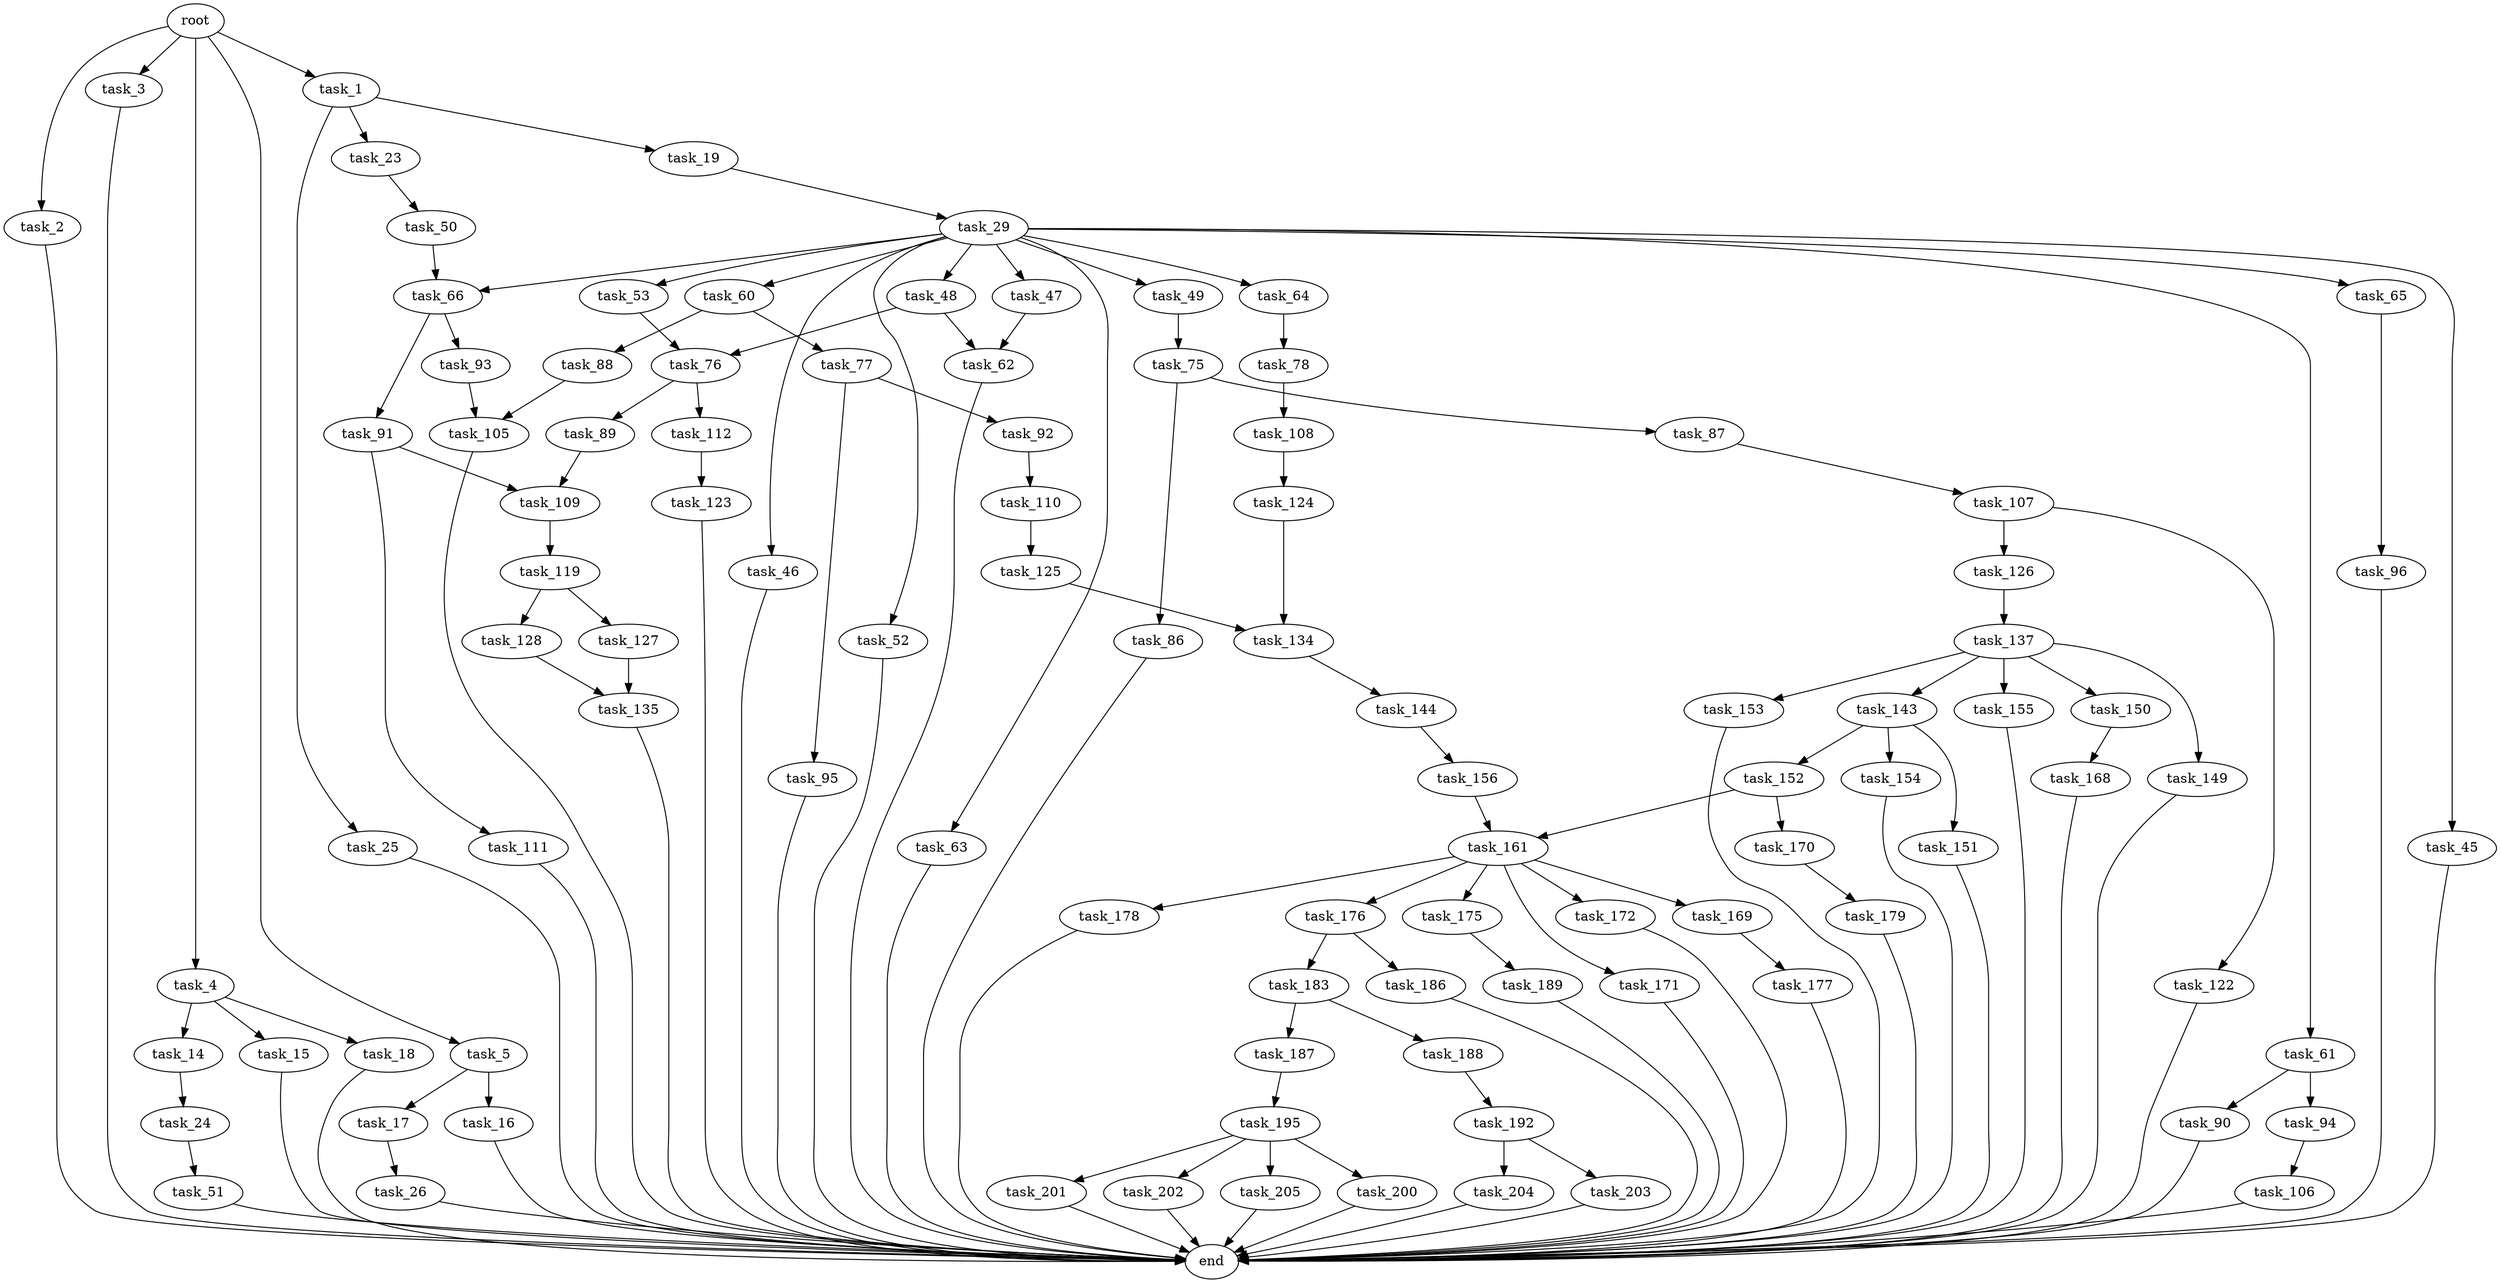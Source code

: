 digraph G {
  root [size="0.000000"];
  task_1 [size="322017672865.000000"];
  task_2 [size="11117055484.000000"];
  task_3 [size="138697330449.000000"];
  task_4 [size="10193598742.000000"];
  task_5 [size="51341234977.000000"];
  task_14 [size="8589934592.000000"];
  task_15 [size="51999561662.000000"];
  task_16 [size="231928233984.000000"];
  task_17 [size="34690204874.000000"];
  task_18 [size="1073741824000.000000"];
  task_19 [size="159071425167.000000"];
  task_23 [size="782757789696.000000"];
  task_24 [size="30281795465.000000"];
  task_25 [size="68719476736.000000"];
  task_26 [size="8589934592.000000"];
  task_29 [size="20813341524.000000"];
  task_45 [size="5559761047.000000"];
  task_46 [size="15273370068.000000"];
  task_47 [size="4405545428.000000"];
  task_48 [size="361860383732.000000"];
  task_49 [size="42407563615.000000"];
  task_50 [size="42373268780.000000"];
  task_51 [size="31522463125.000000"];
  task_52 [size="1073741824000.000000"];
  task_53 [size="15474483528.000000"];
  task_60 [size="28991029248.000000"];
  task_61 [size="505883794691.000000"];
  task_62 [size="853570161169.000000"];
  task_63 [size="28991029248.000000"];
  task_64 [size="1073741824000.000000"];
  task_65 [size="118684824020.000000"];
  task_66 [size="208114523792.000000"];
  task_75 [size="142906629896.000000"];
  task_76 [size="134217728000.000000"];
  task_77 [size="368293445632.000000"];
  task_78 [size="231928233984.000000"];
  task_86 [size="22106632789.000000"];
  task_87 [size="602431694936.000000"];
  task_88 [size="105195321342.000000"];
  task_89 [size="116592085120.000000"];
  task_90 [size="36125946452.000000"];
  task_91 [size="328676498747.000000"];
  task_92 [size="11111698361.000000"];
  task_93 [size="368293445632.000000"];
  task_94 [size="10069773027.000000"];
  task_95 [size="200747509580.000000"];
  task_96 [size="7009419107.000000"];
  task_105 [size="68033121247.000000"];
  task_106 [size="782757789696.000000"];
  task_107 [size="461130844128.000000"];
  task_108 [size="6383473605.000000"];
  task_109 [size="69285685616.000000"];
  task_110 [size="670114206.000000"];
  task_111 [size="74981193089.000000"];
  task_112 [size="28991029248.000000"];
  task_119 [size="22941817786.000000"];
  task_122 [size="79839385400.000000"];
  task_123 [size="42285819864.000000"];
  task_124 [size="368293445632.000000"];
  task_125 [size="227529436509.000000"];
  task_126 [size="290695670927.000000"];
  task_127 [size="30209792529.000000"];
  task_128 [size="134217728000.000000"];
  task_134 [size="37349873176.000000"];
  task_135 [size="8260791478.000000"];
  task_137 [size="782757789696.000000"];
  task_143 [size="68719476736.000000"];
  task_144 [size="231928233984.000000"];
  task_149 [size="464783449350.000000"];
  task_150 [size="1073741824000.000000"];
  task_151 [size="12534517182.000000"];
  task_152 [size="27159176436.000000"];
  task_153 [size="19554681222.000000"];
  task_154 [size="662726093957.000000"];
  task_155 [size="9884922429.000000"];
  task_156 [size="178634136327.000000"];
  task_161 [size="20150822506.000000"];
  task_168 [size="22203422795.000000"];
  task_169 [size="134217728000.000000"];
  task_170 [size="3680757812.000000"];
  task_171 [size="782757789696.000000"];
  task_172 [size="295751232517.000000"];
  task_175 [size="68719476736.000000"];
  task_176 [size="1073741824000.000000"];
  task_177 [size="240548716374.000000"];
  task_178 [size="116837599263.000000"];
  task_179 [size="28991029248.000000"];
  task_183 [size="407893928.000000"];
  task_186 [size="5907995583.000000"];
  task_187 [size="41423538803.000000"];
  task_188 [size="273153290368.000000"];
  task_189 [size="8589934592.000000"];
  task_192 [size="782757789696.000000"];
  task_195 [size="3322659104.000000"];
  task_200 [size="674685849046.000000"];
  task_201 [size="8589934592.000000"];
  task_202 [size="37191771723.000000"];
  task_203 [size="68719476736.000000"];
  task_204 [size="68719476736.000000"];
  task_205 [size="134217728000.000000"];
  end [size="0.000000"];

  root -> task_1 [size="1.000000"];
  root -> task_2 [size="1.000000"];
  root -> task_3 [size="1.000000"];
  root -> task_4 [size="1.000000"];
  root -> task_5 [size="1.000000"];
  task_1 -> task_19 [size="301989888.000000"];
  task_1 -> task_23 [size="301989888.000000"];
  task_1 -> task_25 [size="301989888.000000"];
  task_2 -> end [size="1.000000"];
  task_3 -> end [size="1.000000"];
  task_4 -> task_14 [size="536870912.000000"];
  task_4 -> task_15 [size="536870912.000000"];
  task_4 -> task_18 [size="536870912.000000"];
  task_5 -> task_16 [size="838860800.000000"];
  task_5 -> task_17 [size="838860800.000000"];
  task_14 -> task_24 [size="33554432.000000"];
  task_15 -> end [size="1.000000"];
  task_16 -> end [size="1.000000"];
  task_17 -> task_26 [size="134217728.000000"];
  task_18 -> end [size="1.000000"];
  task_19 -> task_29 [size="134217728.000000"];
  task_23 -> task_50 [size="679477248.000000"];
  task_24 -> task_51 [size="838860800.000000"];
  task_25 -> end [size="1.000000"];
  task_26 -> end [size="1.000000"];
  task_29 -> task_45 [size="838860800.000000"];
  task_29 -> task_46 [size="838860800.000000"];
  task_29 -> task_47 [size="838860800.000000"];
  task_29 -> task_48 [size="838860800.000000"];
  task_29 -> task_49 [size="838860800.000000"];
  task_29 -> task_52 [size="838860800.000000"];
  task_29 -> task_53 [size="838860800.000000"];
  task_29 -> task_60 [size="838860800.000000"];
  task_29 -> task_61 [size="838860800.000000"];
  task_29 -> task_63 [size="838860800.000000"];
  task_29 -> task_64 [size="838860800.000000"];
  task_29 -> task_65 [size="838860800.000000"];
  task_29 -> task_66 [size="838860800.000000"];
  task_45 -> end [size="1.000000"];
  task_46 -> end [size="1.000000"];
  task_47 -> task_62 [size="75497472.000000"];
  task_48 -> task_62 [size="301989888.000000"];
  task_48 -> task_76 [size="301989888.000000"];
  task_49 -> task_75 [size="134217728.000000"];
  task_50 -> task_66 [size="838860800.000000"];
  task_51 -> end [size="1.000000"];
  task_52 -> end [size="1.000000"];
  task_53 -> task_76 [size="33554432.000000"];
  task_60 -> task_77 [size="75497472.000000"];
  task_60 -> task_88 [size="75497472.000000"];
  task_61 -> task_90 [size="536870912.000000"];
  task_61 -> task_94 [size="536870912.000000"];
  task_62 -> end [size="1.000000"];
  task_63 -> end [size="1.000000"];
  task_64 -> task_78 [size="838860800.000000"];
  task_65 -> task_96 [size="134217728.000000"];
  task_66 -> task_91 [size="301989888.000000"];
  task_66 -> task_93 [size="301989888.000000"];
  task_75 -> task_86 [size="134217728.000000"];
  task_75 -> task_87 [size="134217728.000000"];
  task_76 -> task_89 [size="209715200.000000"];
  task_76 -> task_112 [size="209715200.000000"];
  task_77 -> task_92 [size="411041792.000000"];
  task_77 -> task_95 [size="411041792.000000"];
  task_78 -> task_108 [size="301989888.000000"];
  task_86 -> end [size="1.000000"];
  task_87 -> task_107 [size="536870912.000000"];
  task_88 -> task_105 [size="134217728.000000"];
  task_89 -> task_109 [size="301989888.000000"];
  task_90 -> end [size="1.000000"];
  task_91 -> task_109 [size="209715200.000000"];
  task_91 -> task_111 [size="209715200.000000"];
  task_92 -> task_110 [size="411041792.000000"];
  task_93 -> task_105 [size="411041792.000000"];
  task_94 -> task_106 [size="536870912.000000"];
  task_95 -> end [size="1.000000"];
  task_96 -> end [size="1.000000"];
  task_105 -> end [size="1.000000"];
  task_106 -> end [size="1.000000"];
  task_107 -> task_122 [size="301989888.000000"];
  task_107 -> task_126 [size="301989888.000000"];
  task_108 -> task_124 [size="134217728.000000"];
  task_109 -> task_119 [size="134217728.000000"];
  task_110 -> task_125 [size="75497472.000000"];
  task_111 -> end [size="1.000000"];
  task_112 -> task_123 [size="75497472.000000"];
  task_119 -> task_127 [size="679477248.000000"];
  task_119 -> task_128 [size="679477248.000000"];
  task_122 -> end [size="1.000000"];
  task_123 -> end [size="1.000000"];
  task_124 -> task_134 [size="411041792.000000"];
  task_125 -> task_134 [size="411041792.000000"];
  task_126 -> task_137 [size="209715200.000000"];
  task_127 -> task_135 [size="536870912.000000"];
  task_128 -> task_135 [size="209715200.000000"];
  task_134 -> task_144 [size="75497472.000000"];
  task_135 -> end [size="1.000000"];
  task_137 -> task_143 [size="679477248.000000"];
  task_137 -> task_149 [size="679477248.000000"];
  task_137 -> task_150 [size="679477248.000000"];
  task_137 -> task_153 [size="679477248.000000"];
  task_137 -> task_155 [size="679477248.000000"];
  task_143 -> task_151 [size="134217728.000000"];
  task_143 -> task_152 [size="134217728.000000"];
  task_143 -> task_154 [size="134217728.000000"];
  task_144 -> task_156 [size="301989888.000000"];
  task_149 -> end [size="1.000000"];
  task_150 -> task_168 [size="838860800.000000"];
  task_151 -> end [size="1.000000"];
  task_152 -> task_161 [size="838860800.000000"];
  task_152 -> task_170 [size="838860800.000000"];
  task_153 -> end [size="1.000000"];
  task_154 -> end [size="1.000000"];
  task_155 -> end [size="1.000000"];
  task_156 -> task_161 [size="301989888.000000"];
  task_161 -> task_169 [size="536870912.000000"];
  task_161 -> task_171 [size="536870912.000000"];
  task_161 -> task_172 [size="536870912.000000"];
  task_161 -> task_175 [size="536870912.000000"];
  task_161 -> task_176 [size="536870912.000000"];
  task_161 -> task_178 [size="536870912.000000"];
  task_168 -> end [size="1.000000"];
  task_169 -> task_177 [size="209715200.000000"];
  task_170 -> task_179 [size="75497472.000000"];
  task_171 -> end [size="1.000000"];
  task_172 -> end [size="1.000000"];
  task_175 -> task_189 [size="134217728.000000"];
  task_176 -> task_183 [size="838860800.000000"];
  task_176 -> task_186 [size="838860800.000000"];
  task_177 -> end [size="1.000000"];
  task_178 -> end [size="1.000000"];
  task_179 -> end [size="1.000000"];
  task_183 -> task_187 [size="33554432.000000"];
  task_183 -> task_188 [size="33554432.000000"];
  task_186 -> end [size="1.000000"];
  task_187 -> task_195 [size="679477248.000000"];
  task_188 -> task_192 [size="838860800.000000"];
  task_189 -> end [size="1.000000"];
  task_192 -> task_203 [size="679477248.000000"];
  task_192 -> task_204 [size="679477248.000000"];
  task_195 -> task_200 [size="209715200.000000"];
  task_195 -> task_201 [size="209715200.000000"];
  task_195 -> task_202 [size="209715200.000000"];
  task_195 -> task_205 [size="209715200.000000"];
  task_200 -> end [size="1.000000"];
  task_201 -> end [size="1.000000"];
  task_202 -> end [size="1.000000"];
  task_203 -> end [size="1.000000"];
  task_204 -> end [size="1.000000"];
  task_205 -> end [size="1.000000"];
}
